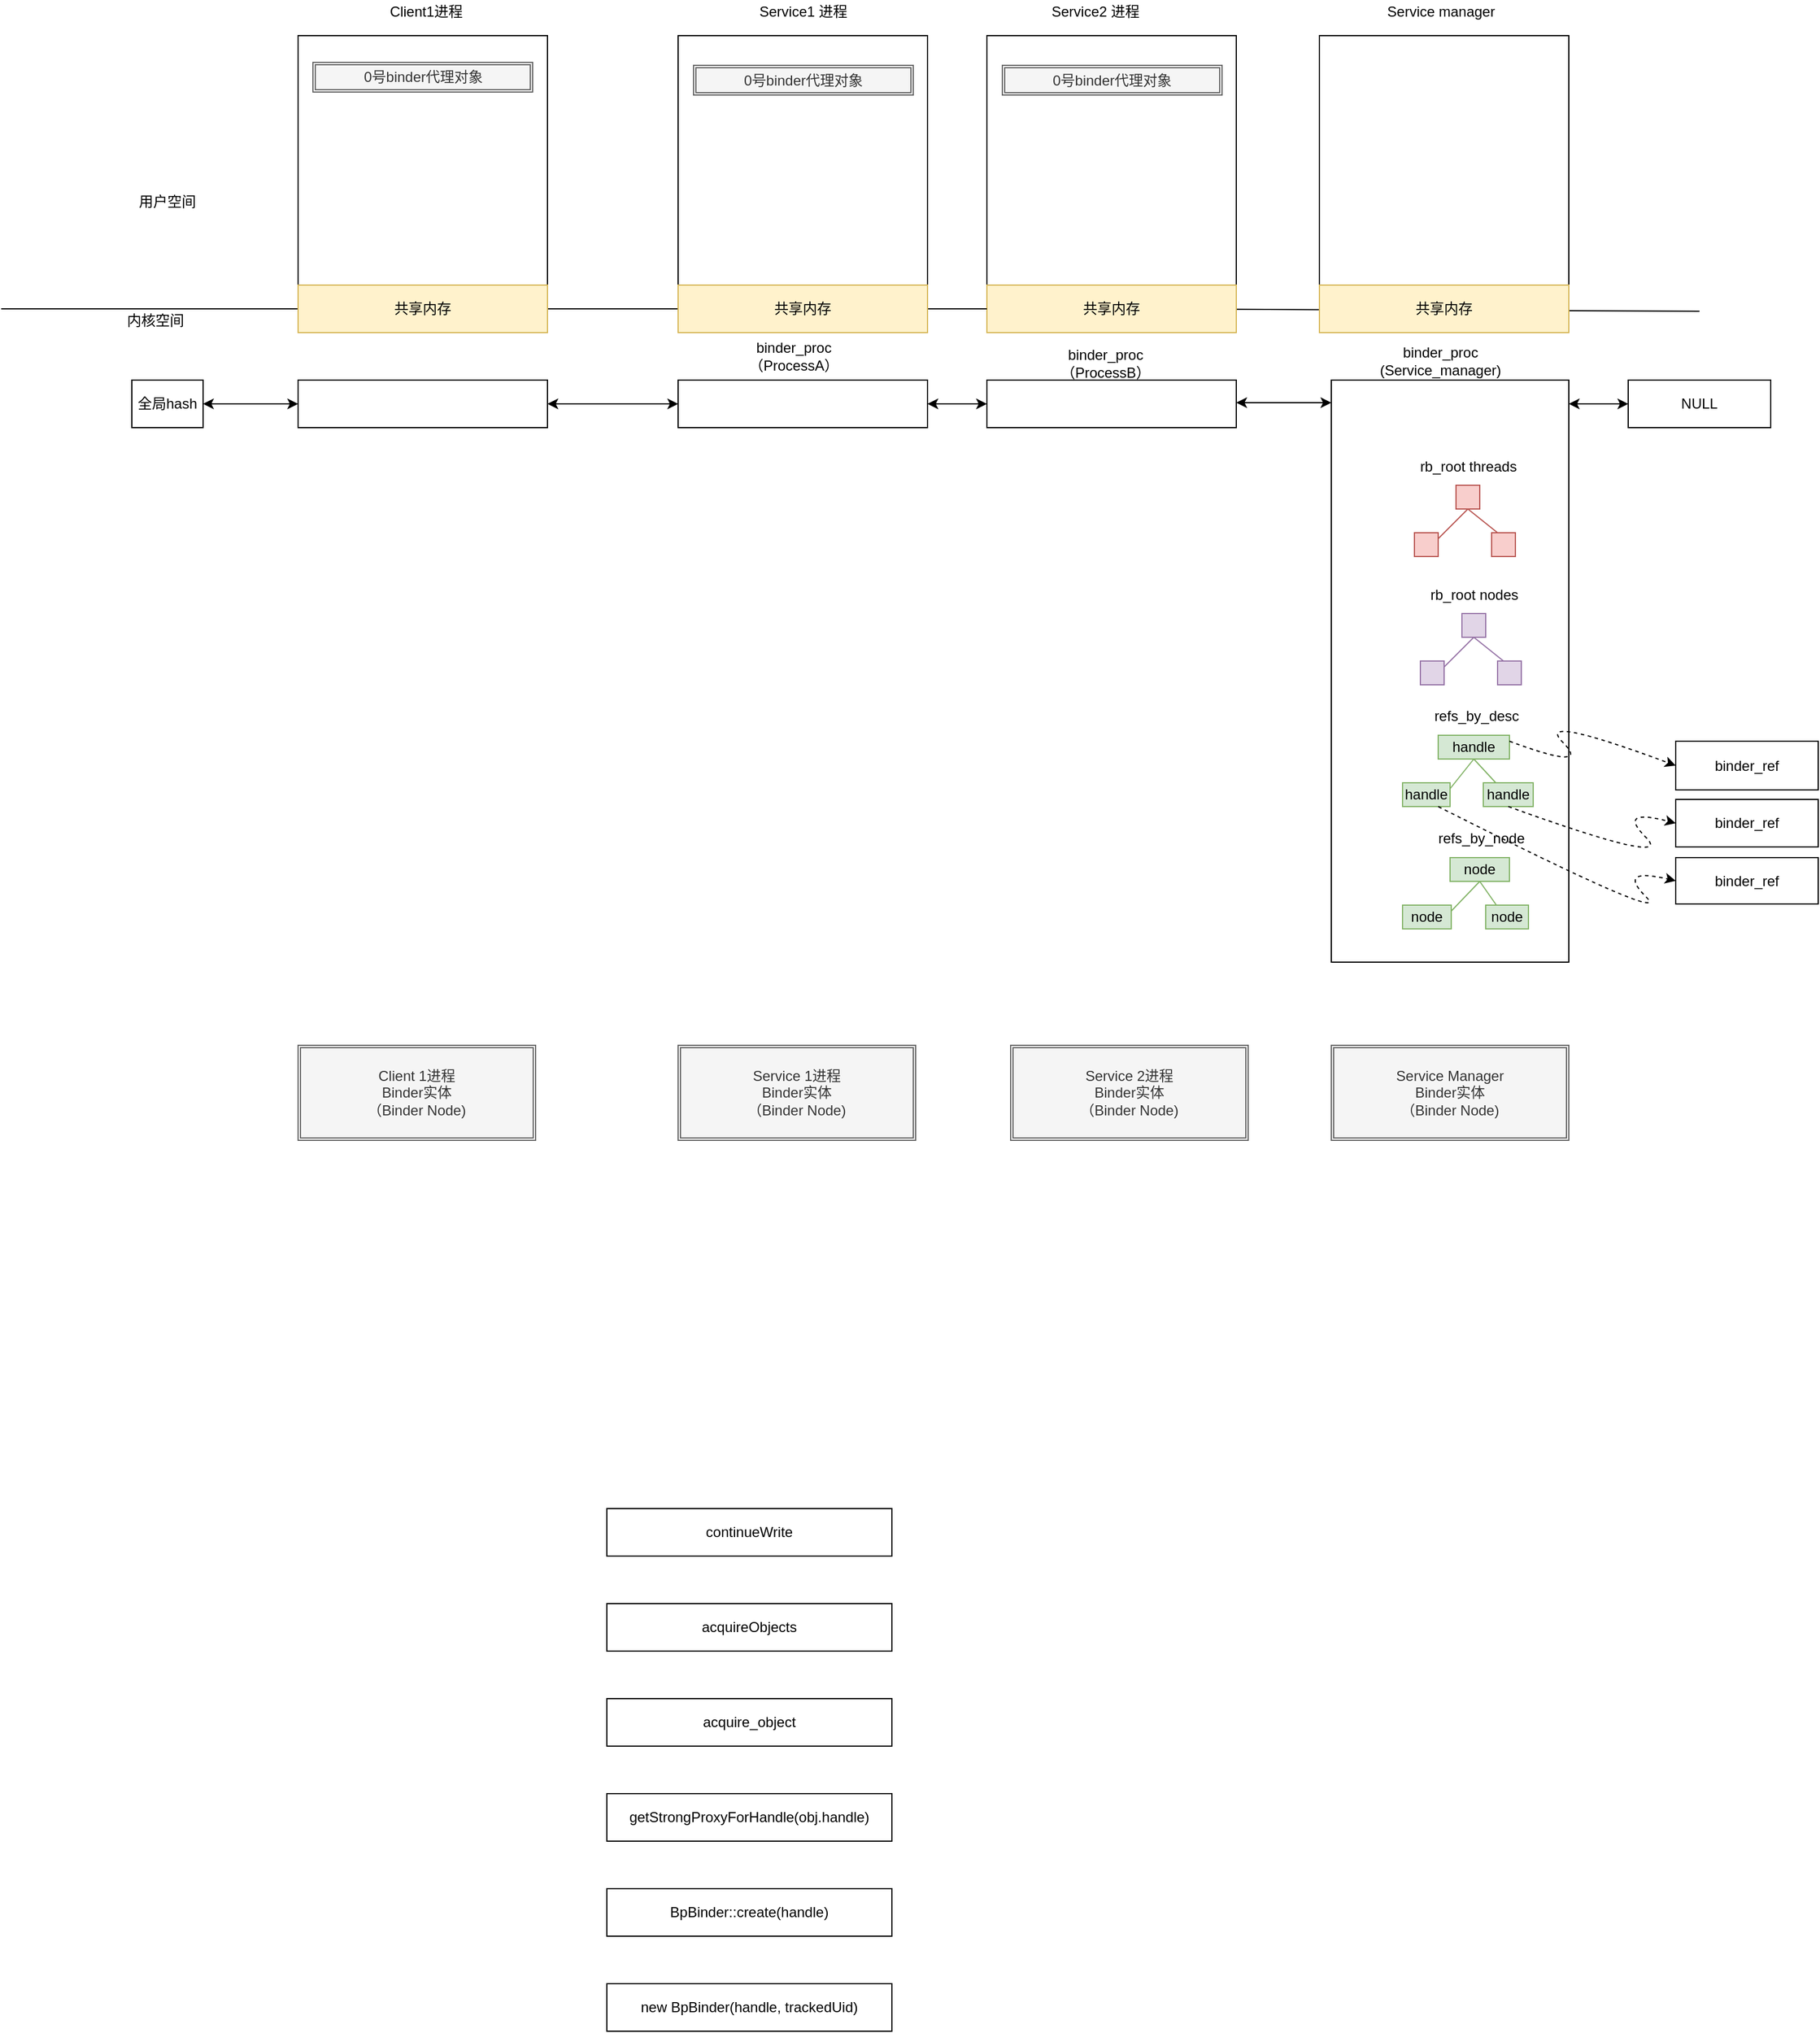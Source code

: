 <mxfile version="10.7.5" type="github"><diagram id="1sXiraTIBglfISHSvtad" name="Page-1"><mxGraphModel dx="2244" dy="747" grid="1" gridSize="10" guides="1" tooltips="1" connect="1" arrows="1" fold="1" page="1" pageScale="1" pageWidth="850" pageHeight="1100" math="0" shadow="0"><root><mxCell id="0"/><mxCell id="1" parent="0"/><mxCell id="0d6eaKr1Ci8hTSFh0KUv-1" value="" style="endArrow=none;html=1;" edge="1" parent="1" source="0d6eaKr1Ci8hTSFh0KUv-19"><mxGeometry width="50" height="50" relative="1" as="geometry"><mxPoint y="260" as="sourcePoint"/><mxPoint x="980" y="262" as="targetPoint"/></mxGeometry></mxCell><mxCell id="0d6eaKr1Ci8hTSFh0KUv-2" value="用户空间" style="text;html=1;strokeColor=none;fillColor=none;align=center;verticalAlign=middle;whiteSpace=wrap;rounded=0;" vertex="1" parent="1"><mxGeometry x="-340" y="160" width="60" height="20" as="geometry"/></mxCell><mxCell id="0d6eaKr1Ci8hTSFh0KUv-3" value="内核空间" style="text;html=1;strokeColor=none;fillColor=none;align=center;verticalAlign=middle;whiteSpace=wrap;rounded=0;" vertex="1" parent="1"><mxGeometry x="-350" y="260" width="60" height="20" as="geometry"/></mxCell><mxCell id="0d6eaKr1Ci8hTSFh0KUv-4" value="" style="rounded=0;whiteSpace=wrap;html=1;" vertex="1" parent="1"><mxGeometry x="120" y="30" width="210" height="210" as="geometry"/></mxCell><mxCell id="0d6eaKr1Ci8hTSFh0KUv-5" value="Service1 进程" style="text;html=1;strokeColor=none;fillColor=none;align=center;verticalAlign=middle;whiteSpace=wrap;rounded=0;" vertex="1" parent="1"><mxGeometry x="184" width="83" height="20" as="geometry"/></mxCell><mxCell id="0d6eaKr1Ci8hTSFh0KUv-6" value="" style="rounded=0;whiteSpace=wrap;html=1;" vertex="1" parent="1"><mxGeometry x="380" y="30" width="210" height="210" as="geometry"/></mxCell><mxCell id="0d6eaKr1Ci8hTSFh0KUv-8" value="" style="rounded=0;whiteSpace=wrap;html=1;" vertex="1" parent="1"><mxGeometry x="660" y="30" width="210" height="210" as="geometry"/></mxCell><mxCell id="0d6eaKr1Ci8hTSFh0KUv-10" value="Service manager" style="text;html=1;strokeColor=none;fillColor=none;align=center;verticalAlign=middle;whiteSpace=wrap;rounded=0;" vertex="1" parent="1"><mxGeometry x="704.5" width="115" height="20" as="geometry"/></mxCell><mxCell id="0d6eaKr1Ci8hTSFh0KUv-11" value="acquire_object" style="rounded=0;whiteSpace=wrap;html=1;" vertex="1" parent="1"><mxGeometry x="60" y="1430" width="240" height="40" as="geometry"/></mxCell><mxCell id="0d6eaKr1Ci8hTSFh0KUv-12" value="getStrongProxyForHandle(obj.handle)" style="rounded=0;whiteSpace=wrap;html=1;" vertex="1" parent="1"><mxGeometry x="60" y="1510" width="240" height="40" as="geometry"/></mxCell><mxCell id="0d6eaKr1Ci8hTSFh0KUv-13" value="BpBinder::create(handle)&lt;br&gt;" style="rounded=0;whiteSpace=wrap;html=1;" vertex="1" parent="1"><mxGeometry x="60" y="1590" width="240" height="40" as="geometry"/></mxCell><mxCell id="0d6eaKr1Ci8hTSFh0KUv-15" value="&lt;span&gt;new BpBinder(handle, trackedUid)&lt;/span&gt;&lt;br&gt;" style="rounded=0;whiteSpace=wrap;html=1;" vertex="1" parent="1"><mxGeometry x="60" y="1670" width="240" height="40" as="geometry"/></mxCell><mxCell id="0d6eaKr1Ci8hTSFh0KUv-16" value="acquireObjects" style="rounded=0;whiteSpace=wrap;html=1;" vertex="1" parent="1"><mxGeometry x="60" y="1350" width="240" height="40" as="geometry"/></mxCell><mxCell id="0d6eaKr1Ci8hTSFh0KUv-17" value="continueWrite" style="rounded=0;whiteSpace=wrap;html=1;" vertex="1" parent="1"><mxGeometry x="60" y="1270" width="240" height="40" as="geometry"/></mxCell><mxCell id="0d6eaKr1Ci8hTSFh0KUv-19" value="共享内存" style="rounded=0;whiteSpace=wrap;html=1;fillColor=#fff2cc;strokeColor=#d6b656;" vertex="1" parent="1"><mxGeometry x="380" y="240" width="210" height="40" as="geometry"/></mxCell><mxCell id="0d6eaKr1Ci8hTSFh0KUv-20" value="" style="endArrow=none;html=1;entryX=0;entryY=0.5;entryDx=0;entryDy=0;" edge="1" parent="1" target="0d6eaKr1Ci8hTSFh0KUv-19"><mxGeometry width="50" height="50" relative="1" as="geometry"><mxPoint x="-450" y="260" as="sourcePoint"/><mxPoint x="350" y="290" as="targetPoint"/></mxGeometry></mxCell><mxCell id="0d6eaKr1Ci8hTSFh0KUv-21" value="共享内存" style="rounded=0;whiteSpace=wrap;html=1;fillColor=#fff2cc;strokeColor=#d6b656;" vertex="1" parent="1"><mxGeometry x="660" y="240" width="210" height="40" as="geometry"/></mxCell><mxCell id="0d6eaKr1Ci8hTSFh0KUv-18" value="共享内存" style="rounded=0;whiteSpace=wrap;html=1;fillColor=#fff2cc;strokeColor=#d6b656;" vertex="1" parent="1"><mxGeometry x="120" y="240" width="210" height="40" as="geometry"/></mxCell><mxCell id="0d6eaKr1Ci8hTSFh0KUv-22" value="" style="rounded=0;whiteSpace=wrap;html=1;" vertex="1" parent="1"><mxGeometry x="120" y="320" width="210" height="40" as="geometry"/></mxCell><mxCell id="0d6eaKr1Ci8hTSFh0KUv-23" value="" style="rounded=0;whiteSpace=wrap;html=1;" vertex="1" parent="1"><mxGeometry x="380" y="320" width="210" height="40" as="geometry"/></mxCell><mxCell id="0d6eaKr1Ci8hTSFh0KUv-24" value="" style="rounded=0;whiteSpace=wrap;html=1;" vertex="1" parent="1"><mxGeometry x="670" y="320" width="200" height="490" as="geometry"/></mxCell><mxCell id="0d6eaKr1Ci8hTSFh0KUv-25" value="NULL" style="rounded=0;whiteSpace=wrap;html=1;" vertex="1" parent="1"><mxGeometry x="920" y="320" width="120" height="40" as="geometry"/></mxCell><mxCell id="0d6eaKr1Ci8hTSFh0KUv-27" value="" style="endArrow=classic;startArrow=classic;html=1;entryX=0;entryY=0.5;entryDx=0;entryDy=0;exitX=1;exitY=0.5;exitDx=0;exitDy=0;" edge="1" parent="1" source="0d6eaKr1Ci8hTSFh0KUv-93" target="0d6eaKr1Ci8hTSFh0KUv-22"><mxGeometry width="50" height="50" relative="1" as="geometry"><mxPoint x="80" y="340" as="sourcePoint"/><mxPoint x="145" y="310" as="targetPoint"/></mxGeometry></mxCell><mxCell id="0d6eaKr1Ci8hTSFh0KUv-28" value="" style="endArrow=classic;startArrow=classic;html=1;entryX=0;entryY=0.5;entryDx=0;entryDy=0;" edge="1" parent="1" source="0d6eaKr1Ci8hTSFh0KUv-22" target="0d6eaKr1Ci8hTSFh0KUv-23"><mxGeometry width="50" height="50" relative="1" as="geometry"><mxPoint x="390" y="385" as="sourcePoint"/><mxPoint x="440" y="335" as="targetPoint"/></mxGeometry></mxCell><mxCell id="0d6eaKr1Ci8hTSFh0KUv-29" value="" style="endArrow=classic;startArrow=classic;html=1;" edge="1" parent="1"><mxGeometry width="50" height="50" relative="1" as="geometry"><mxPoint x="590" y="339" as="sourcePoint"/><mxPoint x="670" y="339" as="targetPoint"/></mxGeometry></mxCell><mxCell id="0d6eaKr1Ci8hTSFh0KUv-30" value="" style="endArrow=classic;startArrow=classic;html=1;" edge="1" parent="1"><mxGeometry width="50" height="50" relative="1" as="geometry"><mxPoint x="870" y="340" as="sourcePoint"/><mxPoint x="920" y="340" as="targetPoint"/></mxGeometry></mxCell><mxCell id="0d6eaKr1Ci8hTSFh0KUv-31" value="" style="rounded=0;whiteSpace=wrap;html=1;fillColor=#f8cecc;strokeColor=#b85450;" vertex="1" parent="1"><mxGeometry x="740" y="448.5" width="20" height="20" as="geometry"/></mxCell><mxCell id="0d6eaKr1Ci8hTSFh0KUv-32" value="" style="rounded=0;whiteSpace=wrap;html=1;fillColor=#f8cecc;strokeColor=#b85450;" vertex="1" parent="1"><mxGeometry x="805" y="448.5" width="20" height="20" as="geometry"/></mxCell><mxCell id="0d6eaKr1Ci8hTSFh0KUv-33" value="" style="rounded=0;whiteSpace=wrap;html=1;fillColor=#f8cecc;strokeColor=#b85450;" vertex="1" parent="1"><mxGeometry x="775" y="408.5" width="20" height="20" as="geometry"/></mxCell><mxCell id="0d6eaKr1Ci8hTSFh0KUv-35" value="rb_root threads" style="text;html=1;align=center;" vertex="1" parent="1"><mxGeometry x="750" y="378.5" width="70" height="30" as="geometry"/></mxCell><mxCell id="0d6eaKr1Ci8hTSFh0KUv-49" value="" style="endArrow=none;html=1;entryX=0.5;entryY=1;entryDx=0;entryDy=0;exitX=1;exitY=0.25;exitDx=0;exitDy=0;fillColor=#f8cecc;strokeColor=#b85450;" edge="1" parent="1" source="0d6eaKr1Ci8hTSFh0KUv-31" target="0d6eaKr1Ci8hTSFh0KUv-33"><mxGeometry width="50" height="50" relative="1" as="geometry"><mxPoint x="750" y="468.5" as="sourcePoint"/><mxPoint x="800" y="418.5" as="targetPoint"/></mxGeometry></mxCell><mxCell id="0d6eaKr1Ci8hTSFh0KUv-50" value="" style="endArrow=none;html=1;entryX=0.5;entryY=1;entryDx=0;entryDy=0;exitX=0.25;exitY=0;exitDx=0;exitDy=0;fillColor=#f8cecc;strokeColor=#b85450;" edge="1" parent="1" source="0d6eaKr1Ci8hTSFh0KUv-32" target="0d6eaKr1Ci8hTSFh0KUv-33"><mxGeometry width="50" height="50" relative="1" as="geometry"><mxPoint x="710" y="538.5" as="sourcePoint"/><mxPoint x="760" y="488.5" as="targetPoint"/></mxGeometry></mxCell><mxCell id="0d6eaKr1Ci8hTSFh0KUv-52" value="" style="rounded=0;whiteSpace=wrap;html=1;fillColor=#e1d5e7;strokeColor=#9673a6;" vertex="1" parent="1"><mxGeometry x="745" y="556.5" width="20" height="20" as="geometry"/></mxCell><mxCell id="0d6eaKr1Ci8hTSFh0KUv-53" value="" style="rounded=0;whiteSpace=wrap;html=1;fillColor=#e1d5e7;strokeColor=#9673a6;" vertex="1" parent="1"><mxGeometry x="810" y="556.5" width="20" height="20" as="geometry"/></mxCell><mxCell id="0d6eaKr1Ci8hTSFh0KUv-54" value="" style="rounded=0;whiteSpace=wrap;html=1;fillColor=#e1d5e7;strokeColor=#9673a6;" vertex="1" parent="1"><mxGeometry x="780" y="516.5" width="20" height="20" as="geometry"/></mxCell><mxCell id="0d6eaKr1Ci8hTSFh0KUv-55" value="rb_root nodes" style="text;html=1;align=center;" vertex="1" parent="1"><mxGeometry x="755" y="486.5" width="70" height="30" as="geometry"/></mxCell><mxCell id="0d6eaKr1Ci8hTSFh0KUv-56" value="" style="endArrow=none;html=1;entryX=0.5;entryY=1;entryDx=0;entryDy=0;exitX=1;exitY=0.25;exitDx=0;exitDy=0;fillColor=#e1d5e7;strokeColor=#9673a6;" edge="1" parent="1" source="0d6eaKr1Ci8hTSFh0KUv-52" target="0d6eaKr1Ci8hTSFh0KUv-54"><mxGeometry width="50" height="50" relative="1" as="geometry"><mxPoint x="755" y="576.5" as="sourcePoint"/><mxPoint x="805" y="526.5" as="targetPoint"/></mxGeometry></mxCell><mxCell id="0d6eaKr1Ci8hTSFh0KUv-57" value="" style="endArrow=none;html=1;entryX=0.5;entryY=1;entryDx=0;entryDy=0;exitX=0.25;exitY=0;exitDx=0;exitDy=0;fillColor=#e1d5e7;strokeColor=#9673a6;" edge="1" parent="1" source="0d6eaKr1Ci8hTSFh0KUv-53" target="0d6eaKr1Ci8hTSFh0KUv-54"><mxGeometry width="50" height="50" relative="1" as="geometry"><mxPoint x="715" y="646.5" as="sourcePoint"/><mxPoint x="765" y="596.5" as="targetPoint"/></mxGeometry></mxCell><mxCell id="0d6eaKr1Ci8hTSFh0KUv-64" value="handle" style="rounded=0;whiteSpace=wrap;html=1;fillColor=#d5e8d4;strokeColor=#82b366;" vertex="1" parent="1"><mxGeometry x="730" y="659" width="40" height="20" as="geometry"/></mxCell><mxCell id="0d6eaKr1Ci8hTSFh0KUv-65" value="handle" style="rounded=0;whiteSpace=wrap;html=1;fillColor=#d5e8d4;strokeColor=#82b366;" vertex="1" parent="1"><mxGeometry x="798" y="659" width="42" height="20" as="geometry"/></mxCell><mxCell id="0d6eaKr1Ci8hTSFh0KUv-66" value="handle" style="rounded=0;whiteSpace=wrap;html=1;fillColor=#d5e8d4;strokeColor=#82b366;" vertex="1" parent="1"><mxGeometry x="760" y="619" width="60" height="20" as="geometry"/></mxCell><mxCell id="0d6eaKr1Ci8hTSFh0KUv-67" value="refs_by_desc" style="text;html=1;align=center;" vertex="1" parent="1"><mxGeometry x="757" y="588.5" width="70" height="30" as="geometry"/></mxCell><mxCell id="0d6eaKr1Ci8hTSFh0KUv-68" value="" style="endArrow=none;html=1;entryX=0.5;entryY=1;entryDx=0;entryDy=0;exitX=1;exitY=0.25;exitDx=0;exitDy=0;fillColor=#d5e8d4;strokeColor=#82b366;" edge="1" parent="1" source="0d6eaKr1Ci8hTSFh0KUv-64" target="0d6eaKr1Ci8hTSFh0KUv-66"><mxGeometry width="50" height="50" relative="1" as="geometry"><mxPoint x="757" y="678.5" as="sourcePoint"/><mxPoint x="807" y="628.5" as="targetPoint"/></mxGeometry></mxCell><mxCell id="0d6eaKr1Ci8hTSFh0KUv-69" value="" style="endArrow=none;html=1;entryX=0.5;entryY=1;entryDx=0;entryDy=0;exitX=0.25;exitY=0;exitDx=0;exitDy=0;fillColor=#d5e8d4;strokeColor=#82b366;" edge="1" parent="1" source="0d6eaKr1Ci8hTSFh0KUv-65" target="0d6eaKr1Ci8hTSFh0KUv-66"><mxGeometry width="50" height="50" relative="1" as="geometry"><mxPoint x="717" y="748.5" as="sourcePoint"/><mxPoint x="767" y="698.5" as="targetPoint"/></mxGeometry></mxCell><mxCell id="0d6eaKr1Ci8hTSFh0KUv-70" value="node" style="rounded=0;whiteSpace=wrap;html=1;fillColor=#d5e8d4;strokeColor=#82b366;" vertex="1" parent="1"><mxGeometry x="730" y="762" width="41" height="20" as="geometry"/></mxCell><mxCell id="0d6eaKr1Ci8hTSFh0KUv-71" value="node" style="rounded=0;whiteSpace=wrap;html=1;fillColor=#d5e8d4;strokeColor=#82b366;" vertex="1" parent="1"><mxGeometry x="800" y="762" width="36" height="20" as="geometry"/></mxCell><mxCell id="0d6eaKr1Ci8hTSFh0KUv-72" value="node" style="rounded=0;whiteSpace=wrap;html=1;fillColor=#d5e8d4;strokeColor=#82b366;" vertex="1" parent="1"><mxGeometry x="770" y="722" width="50" height="20" as="geometry"/></mxCell><mxCell id="0d6eaKr1Ci8hTSFh0KUv-73" value="refs_by_node" style="text;html=1;align=center;" vertex="1" parent="1"><mxGeometry x="761" y="691.5" width="70" height="30" as="geometry"/></mxCell><mxCell id="0d6eaKr1Ci8hTSFh0KUv-74" value="" style="endArrow=none;html=1;entryX=0.5;entryY=1;entryDx=0;entryDy=0;exitX=1;exitY=0.25;exitDx=0;exitDy=0;fillColor=#d5e8d4;strokeColor=#82b366;" edge="1" parent="1" source="0d6eaKr1Ci8hTSFh0KUv-70" target="0d6eaKr1Ci8hTSFh0KUv-72"><mxGeometry width="50" height="50" relative="1" as="geometry"><mxPoint x="761" y="781.5" as="sourcePoint"/><mxPoint x="811" y="731.5" as="targetPoint"/></mxGeometry></mxCell><mxCell id="0d6eaKr1Ci8hTSFh0KUv-75" value="" style="endArrow=none;html=1;entryX=0.5;entryY=1;entryDx=0;entryDy=0;exitX=0.25;exitY=0;exitDx=0;exitDy=0;fillColor=#d5e8d4;strokeColor=#82b366;" edge="1" parent="1" source="0d6eaKr1Ci8hTSFh0KUv-71" target="0d6eaKr1Ci8hTSFh0KUv-72"><mxGeometry width="50" height="50" relative="1" as="geometry"><mxPoint x="721" y="851.5" as="sourcePoint"/><mxPoint x="771" y="801.5" as="targetPoint"/></mxGeometry></mxCell><mxCell id="0d6eaKr1Ci8hTSFh0KUv-76" value="binder_proc&lt;br&gt;(Service_manager)" style="text;html=1;strokeColor=none;fillColor=none;align=center;verticalAlign=middle;whiteSpace=wrap;rounded=0;" vertex="1" parent="1"><mxGeometry x="742" y="294" width="40" height="20" as="geometry"/></mxCell><mxCell id="0d6eaKr1Ci8hTSFh0KUv-77" value="binder_proc&lt;br&gt;（ProcessB）&lt;br&gt;" style="text;html=1;strokeColor=none;fillColor=none;align=center;verticalAlign=middle;whiteSpace=wrap;rounded=0;" vertex="1" parent="1"><mxGeometry x="460" y="296" width="40" height="20" as="geometry"/></mxCell><mxCell id="0d6eaKr1Ci8hTSFh0KUv-81" value="binder_proc&lt;br&gt;（ProcessA）&lt;br&gt;" style="text;html=1;strokeColor=none;fillColor=none;align=center;verticalAlign=middle;whiteSpace=wrap;rounded=0;" vertex="1" parent="1"><mxGeometry x="195" y="290" width="45" height="20" as="geometry"/></mxCell><mxCell id="0d6eaKr1Ci8hTSFh0KUv-82" value="binder_ref" style="rounded=0;whiteSpace=wrap;html=1;align=center;" vertex="1" parent="1"><mxGeometry x="960" y="624" width="120" height="41" as="geometry"/></mxCell><mxCell id="0d6eaKr1Ci8hTSFh0KUv-83" value="binder_ref" style="rounded=0;whiteSpace=wrap;html=1;align=center;" vertex="1" parent="1"><mxGeometry x="960" y="673" width="120" height="40" as="geometry"/></mxCell><mxCell id="0d6eaKr1Ci8hTSFh0KUv-84" value="binder_ref" style="rounded=0;whiteSpace=wrap;html=1;align=center;" vertex="1" parent="1"><mxGeometry x="960" y="722" width="120" height="39" as="geometry"/></mxCell><mxCell id="0d6eaKr1Ci8hTSFh0KUv-86" value="" style="curved=1;endArrow=classic;html=1;exitX=1;exitY=0.25;exitDx=0;exitDy=0;entryX=0;entryY=0.5;entryDx=0;entryDy=0;dashed=1;" edge="1" parent="1" source="0d6eaKr1Ci8hTSFh0KUv-66" target="0d6eaKr1Ci8hTSFh0KUv-82"><mxGeometry width="50" height="50" relative="1" as="geometry"><mxPoint x="840" y="650" as="sourcePoint"/><mxPoint x="890" y="600" as="targetPoint"/><Array as="points"><mxPoint x="890" y="650"/><mxPoint x="840" y="600"/></Array></mxGeometry></mxCell><mxCell id="0d6eaKr1Ci8hTSFh0KUv-87" value="" style="curved=1;endArrow=classic;html=1;dashed=1;entryX=0;entryY=0.5;entryDx=0;entryDy=0;exitX=0.5;exitY=1;exitDx=0;exitDy=0;" edge="1" parent="1" source="0d6eaKr1Ci8hTSFh0KUv-65" target="0d6eaKr1Ci8hTSFh0KUv-83"><mxGeometry width="50" height="50" relative="1" as="geometry"><mxPoint x="910" y="730" as="sourcePoint"/><mxPoint x="960" y="680" as="targetPoint"/><Array as="points"><mxPoint x="960" y="730"/><mxPoint x="910" y="680"/></Array></mxGeometry></mxCell><mxCell id="0d6eaKr1Ci8hTSFh0KUv-88" value="" style="curved=1;endArrow=classic;html=1;dashed=1;entryX=0;entryY=0.5;entryDx=0;entryDy=0;exitX=0.75;exitY=1;exitDx=0;exitDy=0;" edge="1" parent="1" source="0d6eaKr1Ci8hTSFh0KUv-64" target="0d6eaKr1Ci8hTSFh0KUv-84"><mxGeometry width="50" height="50" relative="1" as="geometry"><mxPoint x="910" y="780" as="sourcePoint"/><mxPoint x="960" y="730" as="targetPoint"/><Array as="points"><mxPoint x="960" y="780"/><mxPoint x="910" y="730"/></Array></mxGeometry></mxCell><mxCell id="0d6eaKr1Ci8hTSFh0KUv-90" value="" style="rounded=0;whiteSpace=wrap;html=1;" vertex="1" parent="1"><mxGeometry x="-200" y="30" width="210" height="210" as="geometry"/></mxCell><mxCell id="0d6eaKr1Ci8hTSFh0KUv-91" value="共享内存" style="rounded=0;whiteSpace=wrap;html=1;fillColor=#fff2cc;strokeColor=#d6b656;" vertex="1" parent="1"><mxGeometry x="-200" y="240" width="210" height="40" as="geometry"/></mxCell><mxCell id="0d6eaKr1Ci8hTSFh0KUv-92" value="全局hash" style="rounded=0;whiteSpace=wrap;html=1;" vertex="1" parent="1"><mxGeometry x="-340" y="320" width="60" height="40" as="geometry"/></mxCell><mxCell id="0d6eaKr1Ci8hTSFh0KUv-93" value="" style="rounded=0;whiteSpace=wrap;html=1;" vertex="1" parent="1"><mxGeometry x="-200" y="320" width="210" height="40" as="geometry"/></mxCell><mxCell id="0d6eaKr1Ci8hTSFh0KUv-94" value="" style="endArrow=classic;startArrow=classic;html=1;exitX=1;exitY=0.5;exitDx=0;exitDy=0;" edge="1" parent="1"><mxGeometry width="50" height="50" relative="1" as="geometry"><mxPoint x="-280" y="340" as="sourcePoint"/><mxPoint x="-200" y="340" as="targetPoint"/></mxGeometry></mxCell><mxCell id="0d6eaKr1Ci8hTSFh0KUv-95" value="Client1进程" style="text;html=1;strokeColor=none;fillColor=none;align=center;verticalAlign=middle;whiteSpace=wrap;rounded=0;" vertex="1" parent="1"><mxGeometry x="-127" width="70" height="20" as="geometry"/></mxCell><mxCell id="0d6eaKr1Ci8hTSFh0KUv-96" value="Service2 进程" style="text;html=1;strokeColor=none;fillColor=none;align=center;verticalAlign=middle;whiteSpace=wrap;rounded=0;" vertex="1" parent="1"><mxGeometry x="430" width="83" height="20" as="geometry"/></mxCell><mxCell id="0d6eaKr1Ci8hTSFh0KUv-97" value="Service Manager &lt;br&gt;Binder实体&lt;br&gt;（Binder Node)&lt;br&gt;" style="shape=ext;double=1;rounded=0;whiteSpace=wrap;html=1;align=center;fillColor=#f5f5f5;strokeColor=#666666;fontColor=#333333;" vertex="1" parent="1"><mxGeometry x="670" y="880" width="200" height="80" as="geometry"/></mxCell><mxCell id="0d6eaKr1Ci8hTSFh0KUv-98" value="Service 2进程&lt;br&gt;Binder实体&lt;br&gt;（Binder Node)&lt;br&gt;" style="shape=ext;double=1;rounded=0;whiteSpace=wrap;html=1;align=center;fillColor=#f5f5f5;strokeColor=#666666;fontColor=#333333;" vertex="1" parent="1"><mxGeometry x="400" y="880" width="200" height="80" as="geometry"/></mxCell><mxCell id="0d6eaKr1Ci8hTSFh0KUv-99" value="Service 1进程&lt;br&gt;Binder实体&lt;br&gt;（Binder Node)&lt;br&gt;" style="shape=ext;double=1;rounded=0;whiteSpace=wrap;html=1;align=center;fillColor=#f5f5f5;strokeColor=#666666;fontColor=#333333;" vertex="1" parent="1"><mxGeometry x="120" y="880" width="200" height="80" as="geometry"/></mxCell><mxCell id="0d6eaKr1Ci8hTSFh0KUv-100" value="Client 1进程&lt;br&gt;Binder实体&lt;br&gt;（Binder Node)&lt;br&gt;" style="shape=ext;double=1;rounded=0;whiteSpace=wrap;html=1;align=center;fillColor=#f5f5f5;strokeColor=#666666;fontColor=#333333;" vertex="1" parent="1"><mxGeometry x="-200" y="880" width="200" height="80" as="geometry"/></mxCell><mxCell id="0d6eaKr1Ci8hTSFh0KUv-101" value="0号binder代理对象&lt;br&gt;" style="shape=ext;double=1;rounded=0;whiteSpace=wrap;html=1;align=center;fillColor=#f5f5f5;strokeColor=#666666;fontColor=#333333;" vertex="1" parent="1"><mxGeometry x="393" y="55" width="185" height="25" as="geometry"/></mxCell><mxCell id="0d6eaKr1Ci8hTSFh0KUv-102" value="0号binder代理对象&lt;br&gt;" style="shape=ext;double=1;rounded=0;whiteSpace=wrap;html=1;align=center;fillColor=#f5f5f5;strokeColor=#666666;fontColor=#333333;" vertex="1" parent="1"><mxGeometry x="133" y="55" width="185" height="25" as="geometry"/></mxCell><mxCell id="0d6eaKr1Ci8hTSFh0KUv-103" value="0号binder代理对象&lt;br&gt;" style="shape=ext;double=1;rounded=0;whiteSpace=wrap;html=1;align=center;fillColor=#f5f5f5;strokeColor=#666666;fontColor=#333333;" vertex="1" parent="1"><mxGeometry x="-187.5" y="52.5" width="185" height="25" as="geometry"/></mxCell></root></mxGraphModel></diagram></mxfile>